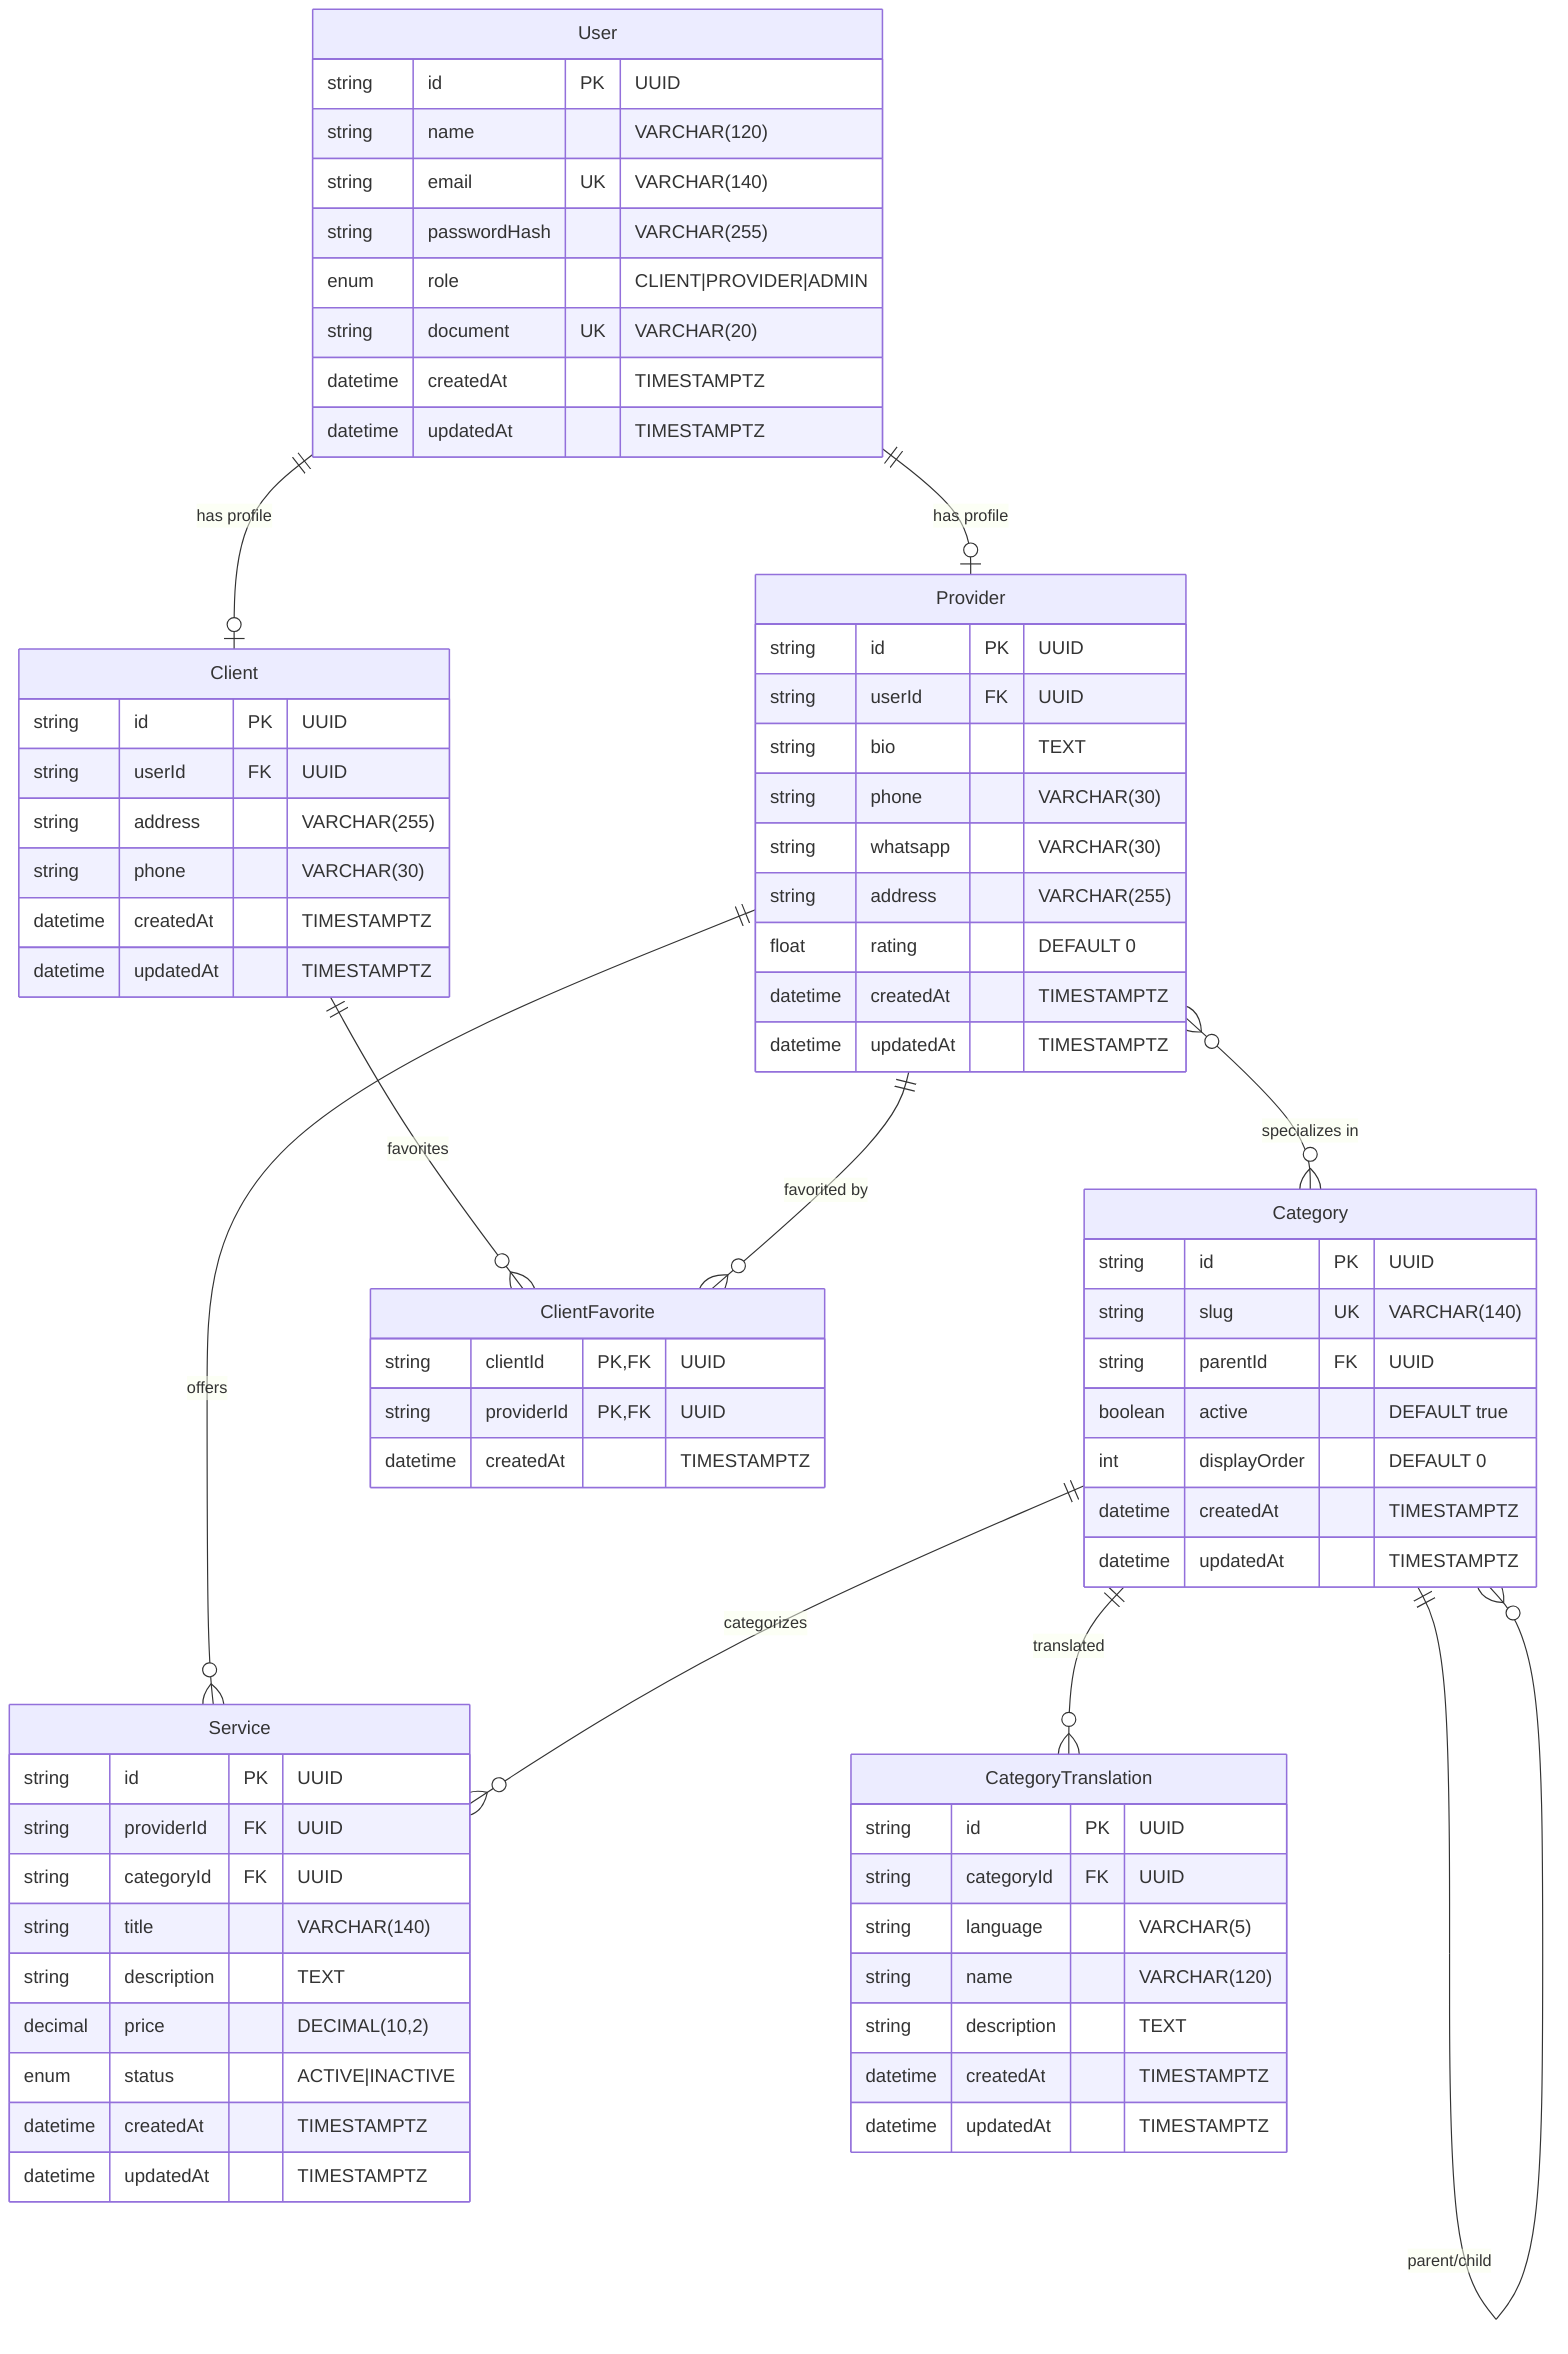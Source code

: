 erDiagram
    User {
        string id PK "UUID"
        string name "VARCHAR(120)"
        string email UK "VARCHAR(140)"
        string passwordHash "VARCHAR(255)"
        enum role "CLIENT|PROVIDER|ADMIN"
        string document UK "VARCHAR(20)"
        datetime createdAt "TIMESTAMPTZ"
        datetime updatedAt "TIMESTAMPTZ"
    }
    
    Provider {
        string id PK "UUID"
        string userId FK "UUID"
        string bio "TEXT"
        string phone "VARCHAR(30)"
        string whatsapp "VARCHAR(30)"
        string address "VARCHAR(255)"
        float rating "DEFAULT 0"
        datetime createdAt "TIMESTAMPTZ"
        datetime updatedAt "TIMESTAMPTZ"
    }
    
    Client {
        string id PK "UUID"
        string userId FK "UUID"
        string address "VARCHAR(255)"
        string phone "VARCHAR(30)"
        datetime createdAt "TIMESTAMPTZ"
        datetime updatedAt "TIMESTAMPTZ"
    }
    
    Service {
        string id PK "UUID"
        string providerId FK "UUID"
        string categoryId FK "UUID"
        string title "VARCHAR(140)"
        string description "TEXT"
        decimal price "DECIMAL(10,2)"
        enum status "ACTIVE|INACTIVE"
        datetime createdAt "TIMESTAMPTZ"
        datetime updatedAt "TIMESTAMPTZ"
    }
    
    Category {
        string id PK "UUID"
        string slug UK "VARCHAR(140)"
        string parentId FK "UUID"
        boolean active "DEFAULT true"
        int displayOrder "DEFAULT 0"
        datetime createdAt "TIMESTAMPTZ"
        datetime updatedAt "TIMESTAMPTZ"
    }
    
    CategoryTranslation {
        string id PK "UUID"
        string categoryId FK "UUID"
        string language "VARCHAR(5)"
        string name "VARCHAR(120)"
        string description "TEXT"
        datetime createdAt "TIMESTAMPTZ"
        datetime updatedAt "TIMESTAMPTZ"
    }
    
    ClientFavorite {
        string clientId PK,FK "UUID"
        string providerId PK,FK "UUID"
        datetime createdAt "TIMESTAMPTZ"
    }
    
    %% Relationships
    User ||--o| Provider : "has profile"
    User ||--o| Client : "has profile"
    Provider ||--o{ Service : "offers"
    Category ||--o{ Service : "categorizes"
    Category ||--o{ Category : "parent/child"
    Category ||--o{ CategoryTranslation : "translated"
    Client ||--o{ ClientFavorite : "favorites"
    Provider ||--o{ ClientFavorite : "favorited by"
    Provider }o--o{ Category : "specializes in"